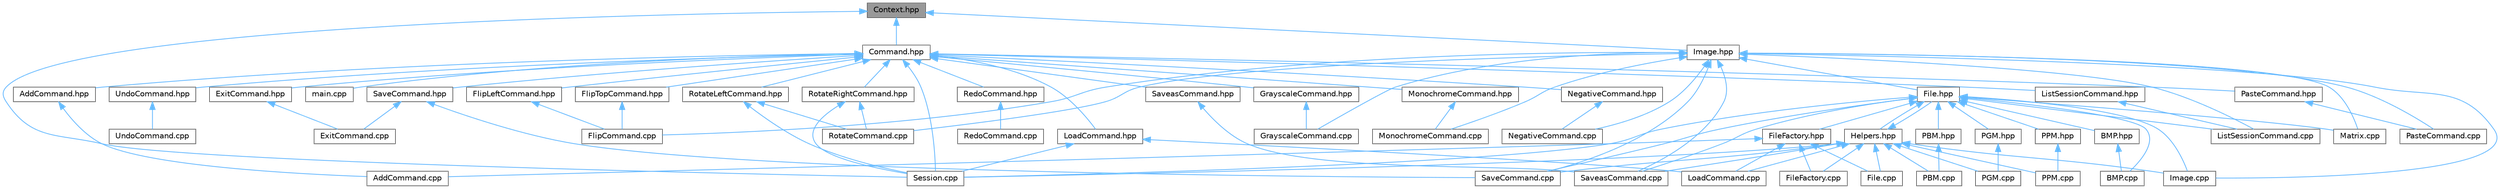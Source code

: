 digraph "Context.hpp"
{
 // INTERACTIVE_SVG=YES
 // LATEX_PDF_SIZE
  bgcolor="transparent";
  edge [fontname=Helvetica,fontsize=10,labelfontname=Helvetica,labelfontsize=10];
  node [fontname=Helvetica,fontsize=10,shape=box,height=0.2,width=0.4];
  Node1 [id="Node000001",label="Context.hpp",height=0.2,width=0.4,color="gray40", fillcolor="grey60", style="filled", fontcolor="black",tooltip=" "];
  Node1 -> Node2 [id="edge1_Node000001_Node000002",dir="back",color="steelblue1",style="solid",tooltip=" "];
  Node2 [id="Node000002",label="Command.hpp",height=0.2,width=0.4,color="grey40", fillcolor="white", style="filled",URL="$_command_8hpp.html",tooltip=" "];
  Node2 -> Node3 [id="edge2_Node000002_Node000003",dir="back",color="steelblue1",style="solid",tooltip=" "];
  Node3 [id="Node000003",label="AddCommand.hpp",height=0.2,width=0.4,color="grey40", fillcolor="white", style="filled",URL="$_add_command_8hpp.html",tooltip=" "];
  Node3 -> Node4 [id="edge3_Node000003_Node000004",dir="back",color="steelblue1",style="solid",tooltip=" "];
  Node4 [id="Node000004",label="AddCommand.cpp",height=0.2,width=0.4,color="grey40", fillcolor="white", style="filled",URL="$_add_command_8cpp.html",tooltip=" "];
  Node2 -> Node5 [id="edge4_Node000002_Node000005",dir="back",color="steelblue1",style="solid",tooltip=" "];
  Node5 [id="Node000005",label="ExitCommand.hpp",height=0.2,width=0.4,color="grey40", fillcolor="white", style="filled",URL="$_exit_command_8hpp.html",tooltip=" "];
  Node5 -> Node6 [id="edge5_Node000005_Node000006",dir="back",color="steelblue1",style="solid",tooltip=" "];
  Node6 [id="Node000006",label="ExitCommand.cpp",height=0.2,width=0.4,color="grey40", fillcolor="white", style="filled",URL="$_exit_command_8cpp.html",tooltip=" "];
  Node2 -> Node7 [id="edge6_Node000002_Node000007",dir="back",color="steelblue1",style="solid",tooltip=" "];
  Node7 [id="Node000007",label="FlipLeftCommand.hpp",height=0.2,width=0.4,color="grey40", fillcolor="white", style="filled",URL="$_flip_left_command_8hpp.html",tooltip=" "];
  Node7 -> Node8 [id="edge7_Node000007_Node000008",dir="back",color="steelblue1",style="solid",tooltip=" "];
  Node8 [id="Node000008",label="FlipCommand.cpp",height=0.2,width=0.4,color="grey40", fillcolor="white", style="filled",URL="$_flip_command_8cpp.html",tooltip=" "];
  Node2 -> Node9 [id="edge8_Node000002_Node000009",dir="back",color="steelblue1",style="solid",tooltip=" "];
  Node9 [id="Node000009",label="FlipTopCommand.hpp",height=0.2,width=0.4,color="grey40", fillcolor="white", style="filled",URL="$_flip_top_command_8hpp.html",tooltip=" "];
  Node9 -> Node8 [id="edge9_Node000009_Node000008",dir="back",color="steelblue1",style="solid",tooltip=" "];
  Node2 -> Node10 [id="edge10_Node000002_Node000010",dir="back",color="steelblue1",style="solid",tooltip=" "];
  Node10 [id="Node000010",label="GrayscaleCommand.hpp",height=0.2,width=0.4,color="grey40", fillcolor="white", style="filled",URL="$_grayscale_command_8hpp.html",tooltip=" "];
  Node10 -> Node11 [id="edge11_Node000010_Node000011",dir="back",color="steelblue1",style="solid",tooltip=" "];
  Node11 [id="Node000011",label="GrayscaleCommand.cpp",height=0.2,width=0.4,color="grey40", fillcolor="white", style="filled",URL="$_grayscale_command_8cpp.html",tooltip=" "];
  Node2 -> Node12 [id="edge12_Node000002_Node000012",dir="back",color="steelblue1",style="solid",tooltip=" "];
  Node12 [id="Node000012",label="ListSessionCommand.hpp",height=0.2,width=0.4,color="grey40", fillcolor="white", style="filled",URL="$_list_session_command_8hpp.html",tooltip=" "];
  Node12 -> Node13 [id="edge13_Node000012_Node000013",dir="back",color="steelblue1",style="solid",tooltip=" "];
  Node13 [id="Node000013",label="ListSessionCommand.cpp",height=0.2,width=0.4,color="grey40", fillcolor="white", style="filled",URL="$_list_session_command_8cpp.html",tooltip=" "];
  Node2 -> Node14 [id="edge14_Node000002_Node000014",dir="back",color="steelblue1",style="solid",tooltip=" "];
  Node14 [id="Node000014",label="LoadCommand.hpp",height=0.2,width=0.4,color="grey40", fillcolor="white", style="filled",URL="$_load_command_8hpp.html",tooltip=" "];
  Node14 -> Node15 [id="edge15_Node000014_Node000015",dir="back",color="steelblue1",style="solid",tooltip=" "];
  Node15 [id="Node000015",label="LoadCommand.cpp",height=0.2,width=0.4,color="grey40", fillcolor="white", style="filled",URL="$_load_command_8cpp.html",tooltip=" "];
  Node14 -> Node16 [id="edge16_Node000014_Node000016",dir="back",color="steelblue1",style="solid",tooltip=" "];
  Node16 [id="Node000016",label="Session.cpp",height=0.2,width=0.4,color="grey40", fillcolor="white", style="filled",URL="$_session_8cpp.html",tooltip=" "];
  Node2 -> Node17 [id="edge17_Node000002_Node000017",dir="back",color="steelblue1",style="solid",tooltip=" "];
  Node17 [id="Node000017",label="MonochromeCommand.hpp",height=0.2,width=0.4,color="grey40", fillcolor="white", style="filled",URL="$_monochrome_command_8hpp.html",tooltip=" "];
  Node17 -> Node18 [id="edge18_Node000017_Node000018",dir="back",color="steelblue1",style="solid",tooltip=" "];
  Node18 [id="Node000018",label="MonochromeCommand.cpp",height=0.2,width=0.4,color="grey40", fillcolor="white", style="filled",URL="$_monochrome_command_8cpp.html",tooltip=" "];
  Node2 -> Node19 [id="edge19_Node000002_Node000019",dir="back",color="steelblue1",style="solid",tooltip=" "];
  Node19 [id="Node000019",label="NegativeCommand.hpp",height=0.2,width=0.4,color="grey40", fillcolor="white", style="filled",URL="$_negative_command_8hpp.html",tooltip=" "];
  Node19 -> Node20 [id="edge20_Node000019_Node000020",dir="back",color="steelblue1",style="solid",tooltip=" "];
  Node20 [id="Node000020",label="NegativeCommand.cpp",height=0.2,width=0.4,color="grey40", fillcolor="white", style="filled",URL="$_negative_command_8cpp.html",tooltip=" "];
  Node2 -> Node21 [id="edge21_Node000002_Node000021",dir="back",color="steelblue1",style="solid",tooltip=" "];
  Node21 [id="Node000021",label="PasteCommand.hpp",height=0.2,width=0.4,color="grey40", fillcolor="white", style="filled",URL="$_paste_command_8hpp.html",tooltip=" "];
  Node21 -> Node22 [id="edge22_Node000021_Node000022",dir="back",color="steelblue1",style="solid",tooltip=" "];
  Node22 [id="Node000022",label="PasteCommand.cpp",height=0.2,width=0.4,color="grey40", fillcolor="white", style="filled",URL="$_paste_command_8cpp.html",tooltip=" "];
  Node2 -> Node23 [id="edge23_Node000002_Node000023",dir="back",color="steelblue1",style="solid",tooltip=" "];
  Node23 [id="Node000023",label="RedoCommand.hpp",height=0.2,width=0.4,color="grey40", fillcolor="white", style="filled",URL="$_redo_command_8hpp.html",tooltip=" "];
  Node23 -> Node24 [id="edge24_Node000023_Node000024",dir="back",color="steelblue1",style="solid",tooltip=" "];
  Node24 [id="Node000024",label="RedoCommand.cpp",height=0.2,width=0.4,color="grey40", fillcolor="white", style="filled",URL="$_redo_command_8cpp.html",tooltip=" "];
  Node2 -> Node25 [id="edge25_Node000002_Node000025",dir="back",color="steelblue1",style="solid",tooltip=" "];
  Node25 [id="Node000025",label="RotateLeftCommand.hpp",height=0.2,width=0.4,color="grey40", fillcolor="white", style="filled",URL="$_rotate_left_command_8hpp.html",tooltip=" "];
  Node25 -> Node26 [id="edge26_Node000025_Node000026",dir="back",color="steelblue1",style="solid",tooltip=" "];
  Node26 [id="Node000026",label="RotateCommand.cpp",height=0.2,width=0.4,color="grey40", fillcolor="white", style="filled",URL="$_rotate_command_8cpp.html",tooltip=" "];
  Node25 -> Node16 [id="edge27_Node000025_Node000016",dir="back",color="steelblue1",style="solid",tooltip=" "];
  Node2 -> Node27 [id="edge28_Node000002_Node000027",dir="back",color="steelblue1",style="solid",tooltip=" "];
  Node27 [id="Node000027",label="RotateRightCommand.hpp",height=0.2,width=0.4,color="grey40", fillcolor="white", style="filled",URL="$_rotate_right_command_8hpp.html",tooltip=" "];
  Node27 -> Node26 [id="edge29_Node000027_Node000026",dir="back",color="steelblue1",style="solid",tooltip=" "];
  Node27 -> Node16 [id="edge30_Node000027_Node000016",dir="back",color="steelblue1",style="solid",tooltip=" "];
  Node2 -> Node28 [id="edge31_Node000002_Node000028",dir="back",color="steelblue1",style="solid",tooltip=" "];
  Node28 [id="Node000028",label="SaveCommand.hpp",height=0.2,width=0.4,color="grey40", fillcolor="white", style="filled",URL="$_save_command_8hpp.html",tooltip=" "];
  Node28 -> Node6 [id="edge32_Node000028_Node000006",dir="back",color="steelblue1",style="solid",tooltip=" "];
  Node28 -> Node29 [id="edge33_Node000028_Node000029",dir="back",color="steelblue1",style="solid",tooltip=" "];
  Node29 [id="Node000029",label="SaveCommand.cpp",height=0.2,width=0.4,color="grey40", fillcolor="white", style="filled",URL="$_save_command_8cpp.html",tooltip=" "];
  Node2 -> Node30 [id="edge34_Node000002_Node000030",dir="back",color="steelblue1",style="solid",tooltip=" "];
  Node30 [id="Node000030",label="SaveasCommand.hpp",height=0.2,width=0.4,color="grey40", fillcolor="white", style="filled",URL="$_saveas_command_8hpp.html",tooltip=" "];
  Node30 -> Node31 [id="edge35_Node000030_Node000031",dir="back",color="steelblue1",style="solid",tooltip=" "];
  Node31 [id="Node000031",label="SaveasCommand.cpp",height=0.2,width=0.4,color="grey40", fillcolor="white", style="filled",URL="$_saveas_command_8cpp.html",tooltip=" "];
  Node2 -> Node16 [id="edge36_Node000002_Node000016",dir="back",color="steelblue1",style="solid",tooltip=" "];
  Node2 -> Node32 [id="edge37_Node000002_Node000032",dir="back",color="steelblue1",style="solid",tooltip=" "];
  Node32 [id="Node000032",label="UndoCommand.hpp",height=0.2,width=0.4,color="grey40", fillcolor="white", style="filled",URL="$_undo_command_8hpp.html",tooltip=" "];
  Node32 -> Node33 [id="edge38_Node000032_Node000033",dir="back",color="steelblue1",style="solid",tooltip=" "];
  Node33 [id="Node000033",label="UndoCommand.cpp",height=0.2,width=0.4,color="grey40", fillcolor="white", style="filled",URL="$_undo_command_8cpp.html",tooltip=" "];
  Node2 -> Node34 [id="edge39_Node000002_Node000034",dir="back",color="steelblue1",style="solid",tooltip=" "];
  Node34 [id="Node000034",label="main.cpp",height=0.2,width=0.4,color="grey40", fillcolor="white", style="filled",URL="$main_8cpp.html",tooltip=" "];
  Node1 -> Node35 [id="edge40_Node000001_Node000035",dir="back",color="steelblue1",style="solid",tooltip=" "];
  Node35 [id="Node000035",label="Image.hpp",height=0.2,width=0.4,color="grey40", fillcolor="white", style="filled",URL="$_image_8hpp.html",tooltip=" "];
  Node35 -> Node36 [id="edge41_Node000035_Node000036",dir="back",color="steelblue1",style="solid",tooltip=" "];
  Node36 [id="Node000036",label="File.hpp",height=0.2,width=0.4,color="grey40", fillcolor="white", style="filled",URL="$_file_8hpp.html",tooltip=" "];
  Node36 -> Node37 [id="edge42_Node000036_Node000037",dir="back",color="steelblue1",style="solid",tooltip=" "];
  Node37 [id="Node000037",label="BMP.cpp",height=0.2,width=0.4,color="grey40", fillcolor="white", style="filled",URL="$_b_m_p_8cpp.html",tooltip=" "];
  Node36 -> Node38 [id="edge43_Node000036_Node000038",dir="back",color="steelblue1",style="solid",tooltip=" "];
  Node38 [id="Node000038",label="BMP.hpp",height=0.2,width=0.4,color="grey40", fillcolor="white", style="filled",URL="$_b_m_p_8hpp.html",tooltip=" "];
  Node38 -> Node37 [id="edge44_Node000038_Node000037",dir="back",color="steelblue1",style="solid",tooltip=" "];
  Node36 -> Node39 [id="edge45_Node000036_Node000039",dir="back",color="steelblue1",style="solid",tooltip=" "];
  Node39 [id="Node000039",label="FileFactory.hpp",height=0.2,width=0.4,color="grey40", fillcolor="white", style="filled",URL="$_file_factory_8hpp.html",tooltip=" "];
  Node39 -> Node4 [id="edge46_Node000039_Node000004",dir="back",color="steelblue1",style="solid",tooltip=" "];
  Node39 -> Node40 [id="edge47_Node000039_Node000040",dir="back",color="steelblue1",style="solid",tooltip=" "];
  Node40 [id="Node000040",label="File.cpp",height=0.2,width=0.4,color="grey40", fillcolor="white", style="filled",URL="$_file_8cpp.html",tooltip=" "];
  Node39 -> Node41 [id="edge48_Node000039_Node000041",dir="back",color="steelblue1",style="solid",tooltip=" "];
  Node41 [id="Node000041",label="FileFactory.cpp",height=0.2,width=0.4,color="grey40", fillcolor="white", style="filled",URL="$_file_factory_8cpp.html",tooltip=" "];
  Node39 -> Node15 [id="edge49_Node000039_Node000015",dir="back",color="steelblue1",style="solid",tooltip=" "];
  Node36 -> Node42 [id="edge50_Node000036_Node000042",dir="back",color="steelblue1",style="solid",tooltip=" "];
  Node42 [id="Node000042",label="Helpers.hpp",height=0.2,width=0.4,color="grey40", fillcolor="white", style="filled",URL="$_helpers_8hpp.html",tooltip=" "];
  Node42 -> Node40 [id="edge51_Node000042_Node000040",dir="back",color="steelblue1",style="solid",tooltip=" "];
  Node42 -> Node36 [id="edge52_Node000042_Node000036",dir="back",color="steelblue1",style="solid",tooltip=" "];
  Node42 -> Node41 [id="edge53_Node000042_Node000041",dir="back",color="steelblue1",style="solid",tooltip=" "];
  Node42 -> Node43 [id="edge54_Node000042_Node000043",dir="back",color="steelblue1",style="solid",tooltip=" "];
  Node43 [id="Node000043",label="Image.cpp",height=0.2,width=0.4,color="grey40", fillcolor="white", style="filled",URL="$_image_8cpp.html",tooltip=" "];
  Node42 -> Node15 [id="edge55_Node000042_Node000015",dir="back",color="steelblue1",style="solid",tooltip=" "];
  Node42 -> Node44 [id="edge56_Node000042_Node000044",dir="back",color="steelblue1",style="solid",tooltip=" "];
  Node44 [id="Node000044",label="PBM.cpp",height=0.2,width=0.4,color="grey40", fillcolor="white", style="filled",URL="$_p_b_m_8cpp.html",tooltip=" "];
  Node42 -> Node45 [id="edge57_Node000042_Node000045",dir="back",color="steelblue1",style="solid",tooltip=" "];
  Node45 [id="Node000045",label="PGM.cpp",height=0.2,width=0.4,color="grey40", fillcolor="white", style="filled",URL="$_p_g_m_8cpp.html",tooltip=" "];
  Node42 -> Node46 [id="edge58_Node000042_Node000046",dir="back",color="steelblue1",style="solid",tooltip=" "];
  Node46 [id="Node000046",label="PPM.cpp",height=0.2,width=0.4,color="grey40", fillcolor="white", style="filled",URL="$_p_p_m_8cpp.html",tooltip=" "];
  Node42 -> Node29 [id="edge59_Node000042_Node000029",dir="back",color="steelblue1",style="solid",tooltip=" "];
  Node42 -> Node31 [id="edge60_Node000042_Node000031",dir="back",color="steelblue1",style="solid",tooltip=" "];
  Node42 -> Node16 [id="edge61_Node000042_Node000016",dir="back",color="steelblue1",style="solid",tooltip=" "];
  Node36 -> Node43 [id="edge62_Node000036_Node000043",dir="back",color="steelblue1",style="solid",tooltip=" "];
  Node36 -> Node13 [id="edge63_Node000036_Node000013",dir="back",color="steelblue1",style="solid",tooltip=" "];
  Node36 -> Node47 [id="edge64_Node000036_Node000047",dir="back",color="steelblue1",style="solid",tooltip=" "];
  Node47 [id="Node000047",label="Matrix.cpp",height=0.2,width=0.4,color="grey40", fillcolor="white", style="filled",URL="$_matrix_8cpp.html",tooltip=" "];
  Node36 -> Node48 [id="edge65_Node000036_Node000048",dir="back",color="steelblue1",style="solid",tooltip=" "];
  Node48 [id="Node000048",label="PBM.hpp",height=0.2,width=0.4,color="grey40", fillcolor="white", style="filled",URL="$_p_b_m_8hpp.html",tooltip=" "];
  Node48 -> Node44 [id="edge66_Node000048_Node000044",dir="back",color="steelblue1",style="solid",tooltip=" "];
  Node36 -> Node49 [id="edge67_Node000036_Node000049",dir="back",color="steelblue1",style="solid",tooltip=" "];
  Node49 [id="Node000049",label="PGM.hpp",height=0.2,width=0.4,color="grey40", fillcolor="white", style="filled",URL="$_p_g_m_8hpp.html",tooltip=" "];
  Node49 -> Node45 [id="edge68_Node000049_Node000045",dir="back",color="steelblue1",style="solid",tooltip=" "];
  Node36 -> Node50 [id="edge69_Node000036_Node000050",dir="back",color="steelblue1",style="solid",tooltip=" "];
  Node50 [id="Node000050",label="PPM.hpp",height=0.2,width=0.4,color="grey40", fillcolor="white", style="filled",URL="$_p_p_m_8hpp.html",tooltip=" "];
  Node50 -> Node46 [id="edge70_Node000050_Node000046",dir="back",color="steelblue1",style="solid",tooltip=" "];
  Node36 -> Node29 [id="edge71_Node000036_Node000029",dir="back",color="steelblue1",style="solid",tooltip=" "];
  Node36 -> Node31 [id="edge72_Node000036_Node000031",dir="back",color="steelblue1",style="solid",tooltip=" "];
  Node36 -> Node16 [id="edge73_Node000036_Node000016",dir="back",color="steelblue1",style="solid",tooltip=" "];
  Node35 -> Node8 [id="edge74_Node000035_Node000008",dir="back",color="steelblue1",style="solid",tooltip=" "];
  Node35 -> Node11 [id="edge75_Node000035_Node000011",dir="back",color="steelblue1",style="solid",tooltip=" "];
  Node35 -> Node43 [id="edge76_Node000035_Node000043",dir="back",color="steelblue1",style="solid",tooltip=" "];
  Node35 -> Node13 [id="edge77_Node000035_Node000013",dir="back",color="steelblue1",style="solid",tooltip=" "];
  Node35 -> Node47 [id="edge78_Node000035_Node000047",dir="back",color="steelblue1",style="solid",tooltip=" "];
  Node35 -> Node18 [id="edge79_Node000035_Node000018",dir="back",color="steelblue1",style="solid",tooltip=" "];
  Node35 -> Node20 [id="edge80_Node000035_Node000020",dir="back",color="steelblue1",style="solid",tooltip=" "];
  Node35 -> Node22 [id="edge81_Node000035_Node000022",dir="back",color="steelblue1",style="solid",tooltip=" "];
  Node35 -> Node26 [id="edge82_Node000035_Node000026",dir="back",color="steelblue1",style="solid",tooltip=" "];
  Node35 -> Node29 [id="edge83_Node000035_Node000029",dir="back",color="steelblue1",style="solid",tooltip=" "];
  Node35 -> Node31 [id="edge84_Node000035_Node000031",dir="back",color="steelblue1",style="solid",tooltip=" "];
  Node1 -> Node16 [id="edge85_Node000001_Node000016",dir="back",color="steelblue1",style="solid",tooltip=" "];
}
